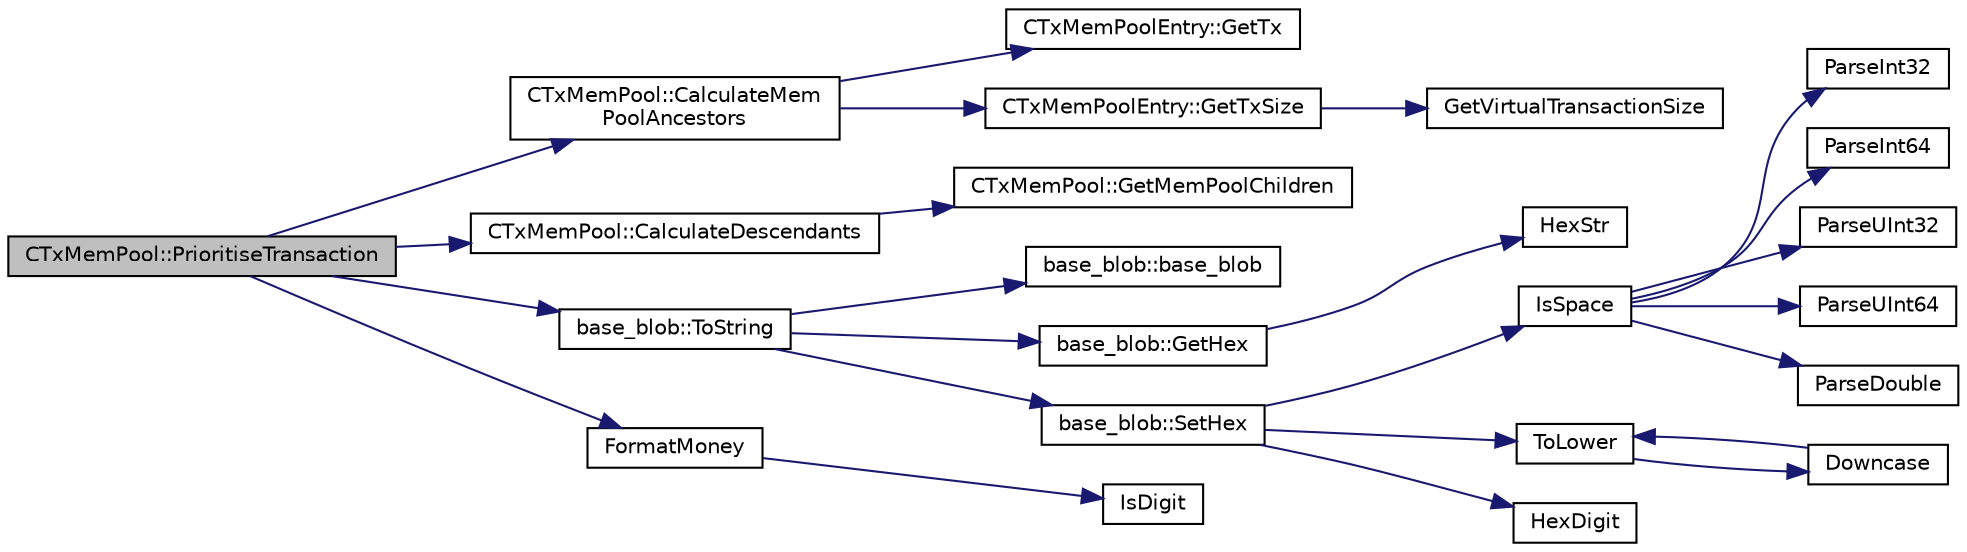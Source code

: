 digraph "CTxMemPool::PrioritiseTransaction"
{
  edge [fontname="Helvetica",fontsize="10",labelfontname="Helvetica",labelfontsize="10"];
  node [fontname="Helvetica",fontsize="10",shape=record];
  rankdir="LR";
  Node1 [label="CTxMemPool::PrioritiseTransaction",height=0.2,width=0.4,color="black", fillcolor="grey75", style="filled", fontcolor="black"];
  Node1 -> Node2 [color="midnightblue",fontsize="10",style="solid",fontname="Helvetica"];
  Node2 [label="CTxMemPool::CalculateMem\lPoolAncestors",height=0.2,width=0.4,color="black", fillcolor="white", style="filled",URL="$class_c_tx_mem_pool.html#a8b15745bfd755afcacad8befd752b270",tooltip="Try to calculate all in-mempool ancestors of entry. "];
  Node2 -> Node3 [color="midnightblue",fontsize="10",style="solid",fontname="Helvetica"];
  Node3 [label="CTxMemPoolEntry::GetTx",height=0.2,width=0.4,color="black", fillcolor="white", style="filled",URL="$class_c_tx_mem_pool_entry.html#a59f51f38161c191dae2614c53ed40fb2"];
  Node2 -> Node4 [color="midnightblue",fontsize="10",style="solid",fontname="Helvetica"];
  Node4 [label="CTxMemPoolEntry::GetTxSize",height=0.2,width=0.4,color="black", fillcolor="white", style="filled",URL="$class_c_tx_mem_pool_entry.html#a500fcb2039ceb24798d8ddb7d548b7b5"];
  Node4 -> Node5 [color="midnightblue",fontsize="10",style="solid",fontname="Helvetica"];
  Node5 [label="GetVirtualTransactionSize",height=0.2,width=0.4,color="black", fillcolor="white", style="filled",URL="$policy_8cpp.html#a657a593ec90452062582ccf893a8488d",tooltip="Compute the virtual transaction size (weight reinterpreted as bytes). "];
  Node1 -> Node6 [color="midnightblue",fontsize="10",style="solid",fontname="Helvetica"];
  Node6 [label="CTxMemPool::CalculateDescendants",height=0.2,width=0.4,color="black", fillcolor="white", style="filled",URL="$class_c_tx_mem_pool.html#ad46424b4c9a920255df3b31945b8f88a",tooltip="Populate setDescendants with all in-mempool descendants of hash. "];
  Node6 -> Node7 [color="midnightblue",fontsize="10",style="solid",fontname="Helvetica"];
  Node7 [label="CTxMemPool::GetMemPoolChildren",height=0.2,width=0.4,color="black", fillcolor="white", style="filled",URL="$class_c_tx_mem_pool.html#a33448b87844f4e6091a394a6fdc4ebb0"];
  Node1 -> Node8 [color="midnightblue",fontsize="10",style="solid",fontname="Helvetica"];
  Node8 [label="base_blob::ToString",height=0.2,width=0.4,color="black", fillcolor="white", style="filled",URL="$classbase__blob.html#a1a26b5da921f48b09b228d1bfda05088"];
  Node8 -> Node9 [color="midnightblue",fontsize="10",style="solid",fontname="Helvetica"];
  Node9 [label="base_blob::base_blob",height=0.2,width=0.4,color="black", fillcolor="white", style="filled",URL="$classbase__blob.html#ada7be83089951dc9438f384c0587cf29"];
  Node8 -> Node10 [color="midnightblue",fontsize="10",style="solid",fontname="Helvetica"];
  Node10 [label="base_blob::GetHex",height=0.2,width=0.4,color="black", fillcolor="white", style="filled",URL="$classbase__blob.html#a9541747b1f91f9469ac0aff90665bd32"];
  Node10 -> Node11 [color="midnightblue",fontsize="10",style="solid",fontname="Helvetica"];
  Node11 [label="HexStr",height=0.2,width=0.4,color="black", fillcolor="white", style="filled",URL="$strencodings_8h.html#af003e10d5d34c3271ca57ec79059a5ae"];
  Node8 -> Node12 [color="midnightblue",fontsize="10",style="solid",fontname="Helvetica"];
  Node12 [label="base_blob::SetHex",height=0.2,width=0.4,color="black", fillcolor="white", style="filled",URL="$classbase__blob.html#a5ec1f681a2830f4e180fe664c0eb4dd0"];
  Node12 -> Node13 [color="midnightblue",fontsize="10",style="solid",fontname="Helvetica"];
  Node13 [label="IsSpace",height=0.2,width=0.4,color="black", fillcolor="white", style="filled",URL="$strencodings_8h.html#aa30de1eac29287732050df7168cde03a",tooltip="Tests if the given character is a whitespace character. "];
  Node13 -> Node14 [color="midnightblue",fontsize="10",style="solid",fontname="Helvetica"];
  Node14 [label="ParseInt32",height=0.2,width=0.4,color="black", fillcolor="white", style="filled",URL="$strencodings_8h.html#a28581aab6ddb04da2c69bd0f0ffee6ae",tooltip="Convert string to signed 32-bit integer with strict parse error feedback. "];
  Node13 -> Node15 [color="midnightblue",fontsize="10",style="solid",fontname="Helvetica"];
  Node15 [label="ParseInt64",height=0.2,width=0.4,color="black", fillcolor="white", style="filled",URL="$strencodings_8h.html#a7598ac1ae52f69abe5f103fc6e4c9bd9",tooltip="Convert string to signed 64-bit integer with strict parse error feedback. "];
  Node13 -> Node16 [color="midnightblue",fontsize="10",style="solid",fontname="Helvetica"];
  Node16 [label="ParseUInt32",height=0.2,width=0.4,color="black", fillcolor="white", style="filled",URL="$strencodings_8h.html#ad4cd67d1bc9cc91801e9c22a0bd94ca7",tooltip="Convert decimal string to unsigned 32-bit integer with strict parse error feedback. "];
  Node13 -> Node17 [color="midnightblue",fontsize="10",style="solid",fontname="Helvetica"];
  Node17 [label="ParseUInt64",height=0.2,width=0.4,color="black", fillcolor="white", style="filled",URL="$strencodings_8h.html#ab721ae646504bb11a2ac467cc9013659",tooltip="Convert decimal string to unsigned 64-bit integer with strict parse error feedback. "];
  Node13 -> Node18 [color="midnightblue",fontsize="10",style="solid",fontname="Helvetica"];
  Node18 [label="ParseDouble",height=0.2,width=0.4,color="black", fillcolor="white", style="filled",URL="$strencodings_8h.html#ab126210409626dcb61aeb0e4300a8a46",tooltip="Convert string to double with strict parse error feedback. "];
  Node12 -> Node19 [color="midnightblue",fontsize="10",style="solid",fontname="Helvetica"];
  Node19 [label="ToLower",height=0.2,width=0.4,color="black", fillcolor="white", style="filled",URL="$strencodings_8h.html#a3556fcd948bc859caaa04f7355a71b16",tooltip="Converts the given character to its lowercase equivalent. "];
  Node19 -> Node20 [color="midnightblue",fontsize="10",style="solid",fontname="Helvetica"];
  Node20 [label="Downcase",height=0.2,width=0.4,color="black", fillcolor="white", style="filled",URL="$strencodings_8h.html#a0112c4a0e8c623b7fc4a52730c57e2d0",tooltip="Converts the given string to its lowercase equivalent. "];
  Node20 -> Node19 [color="midnightblue",fontsize="10",style="solid",fontname="Helvetica"];
  Node12 -> Node21 [color="midnightblue",fontsize="10",style="solid",fontname="Helvetica"];
  Node21 [label="HexDigit",height=0.2,width=0.4,color="black", fillcolor="white", style="filled",URL="$strencodings_8cpp.html#aa59e8a8c5a39cb5041f93bb95dd02119"];
  Node1 -> Node22 [color="midnightblue",fontsize="10",style="solid",fontname="Helvetica"];
  Node22 [label="FormatMoney",height=0.2,width=0.4,color="black", fillcolor="white", style="filled",URL="$moneystr_8cpp.html#a0043c9abedcbce2d7d1d2cacaf595c9e",tooltip="Money parsing/formatting utilities. "];
  Node22 -> Node23 [color="midnightblue",fontsize="10",style="solid",fontname="Helvetica"];
  Node23 [label="IsDigit",height=0.2,width=0.4,color="black", fillcolor="white", style="filled",URL="$strencodings_8h.html#a41d53846b822ba6e6df3e59760de114b",tooltip="Tests if the given character is a decimal digit. "];
}
